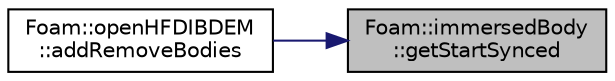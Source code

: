 digraph "Foam::immersedBody::getStartSynced"
{
 // LATEX_PDF_SIZE
  edge [fontname="Helvetica",fontsize="10",labelfontname="Helvetica",labelfontsize="10"];
  node [fontname="Helvetica",fontsize="10",shape=record];
  rankdir="RL";
  Node1 [label="Foam::immersedBody\l::getStartSynced",height=0.2,width=0.4,color="black", fillcolor="grey75", style="filled", fontcolor="black",tooltip=" "];
  Node1 -> Node2 [dir="back",color="midnightblue",fontsize="10",style="solid",fontname="Helvetica"];
  Node2 [label="Foam::openHFDIBDEM\l::addRemoveBodies",height=0.2,width=0.4,color="black", fillcolor="white", style="filled",URL="$classFoam_1_1openHFDIBDEM.html#ae96e9c231ddcf52a55420d68dbd3f73f",tooltip=" "];
}

